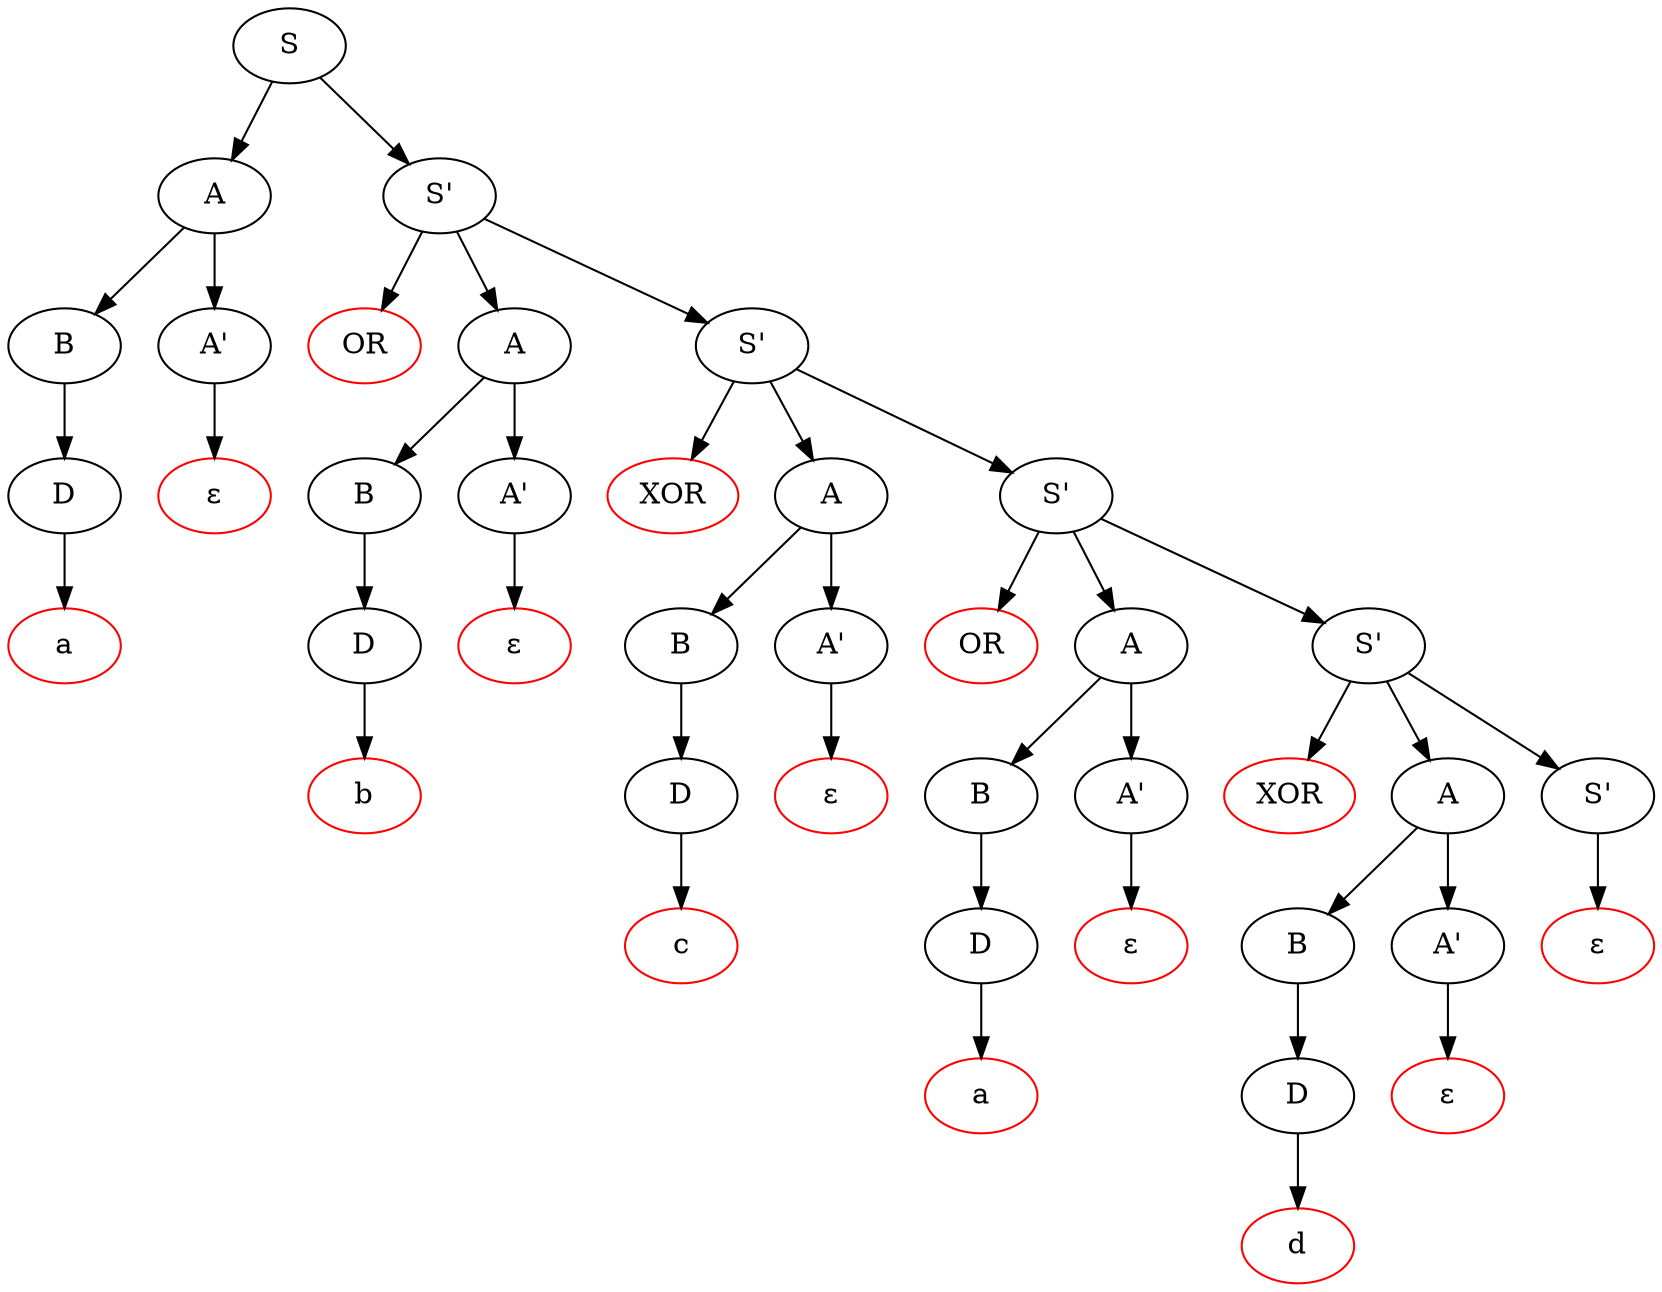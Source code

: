 digraph Tree {
0 [label="S"];
1 [label="A"];
2 [label="B"];
3 [label="D"];
4 [label="a", color=red];
3 -> {4};
2 -> {3};
5 [label="A'"];
6 [label="ε", color=red];
5 -> {6};
1 -> {2,5};
7 [label="S'"];
8 [label="OR", color=red];
9 [label="A"];
10 [label="B"];
11 [label="D"];
12 [label="b", color=red];
11 -> {12};
10 -> {11};
13 [label="A'"];
14 [label="ε", color=red];
13 -> {14};
9 -> {10,13};
15 [label="S'"];
16 [label="XOR", color=red];
17 [label="A"];
18 [label="B"];
19 [label="D"];
20 [label="c", color=red];
19 -> {20};
18 -> {19};
21 [label="A'"];
22 [label="ε", color=red];
21 -> {22};
17 -> {18,21};
23 [label="S'"];
24 [label="OR", color=red];
25 [label="A"];
26 [label="B"];
27 [label="D"];
28 [label="a", color=red];
27 -> {28};
26 -> {27};
29 [label="A'"];
30 [label="ε", color=red];
29 -> {30};
25 -> {26,29};
31 [label="S'"];
32 [label="XOR", color=red];
33 [label="A"];
34 [label="B"];
35 [label="D"];
36 [label="d", color=red];
35 -> {36};
34 -> {35};
37 [label="A'"];
38 [label="ε", color=red];
37 -> {38};
33 -> {34,37};
39 [label="S'"];
40 [label="ε", color=red];
39 -> {40};
31 -> {32,33,39};
23 -> {24,25,31};
15 -> {16,17,23};
7 -> {8,9,15};
0 -> {1,7};
}